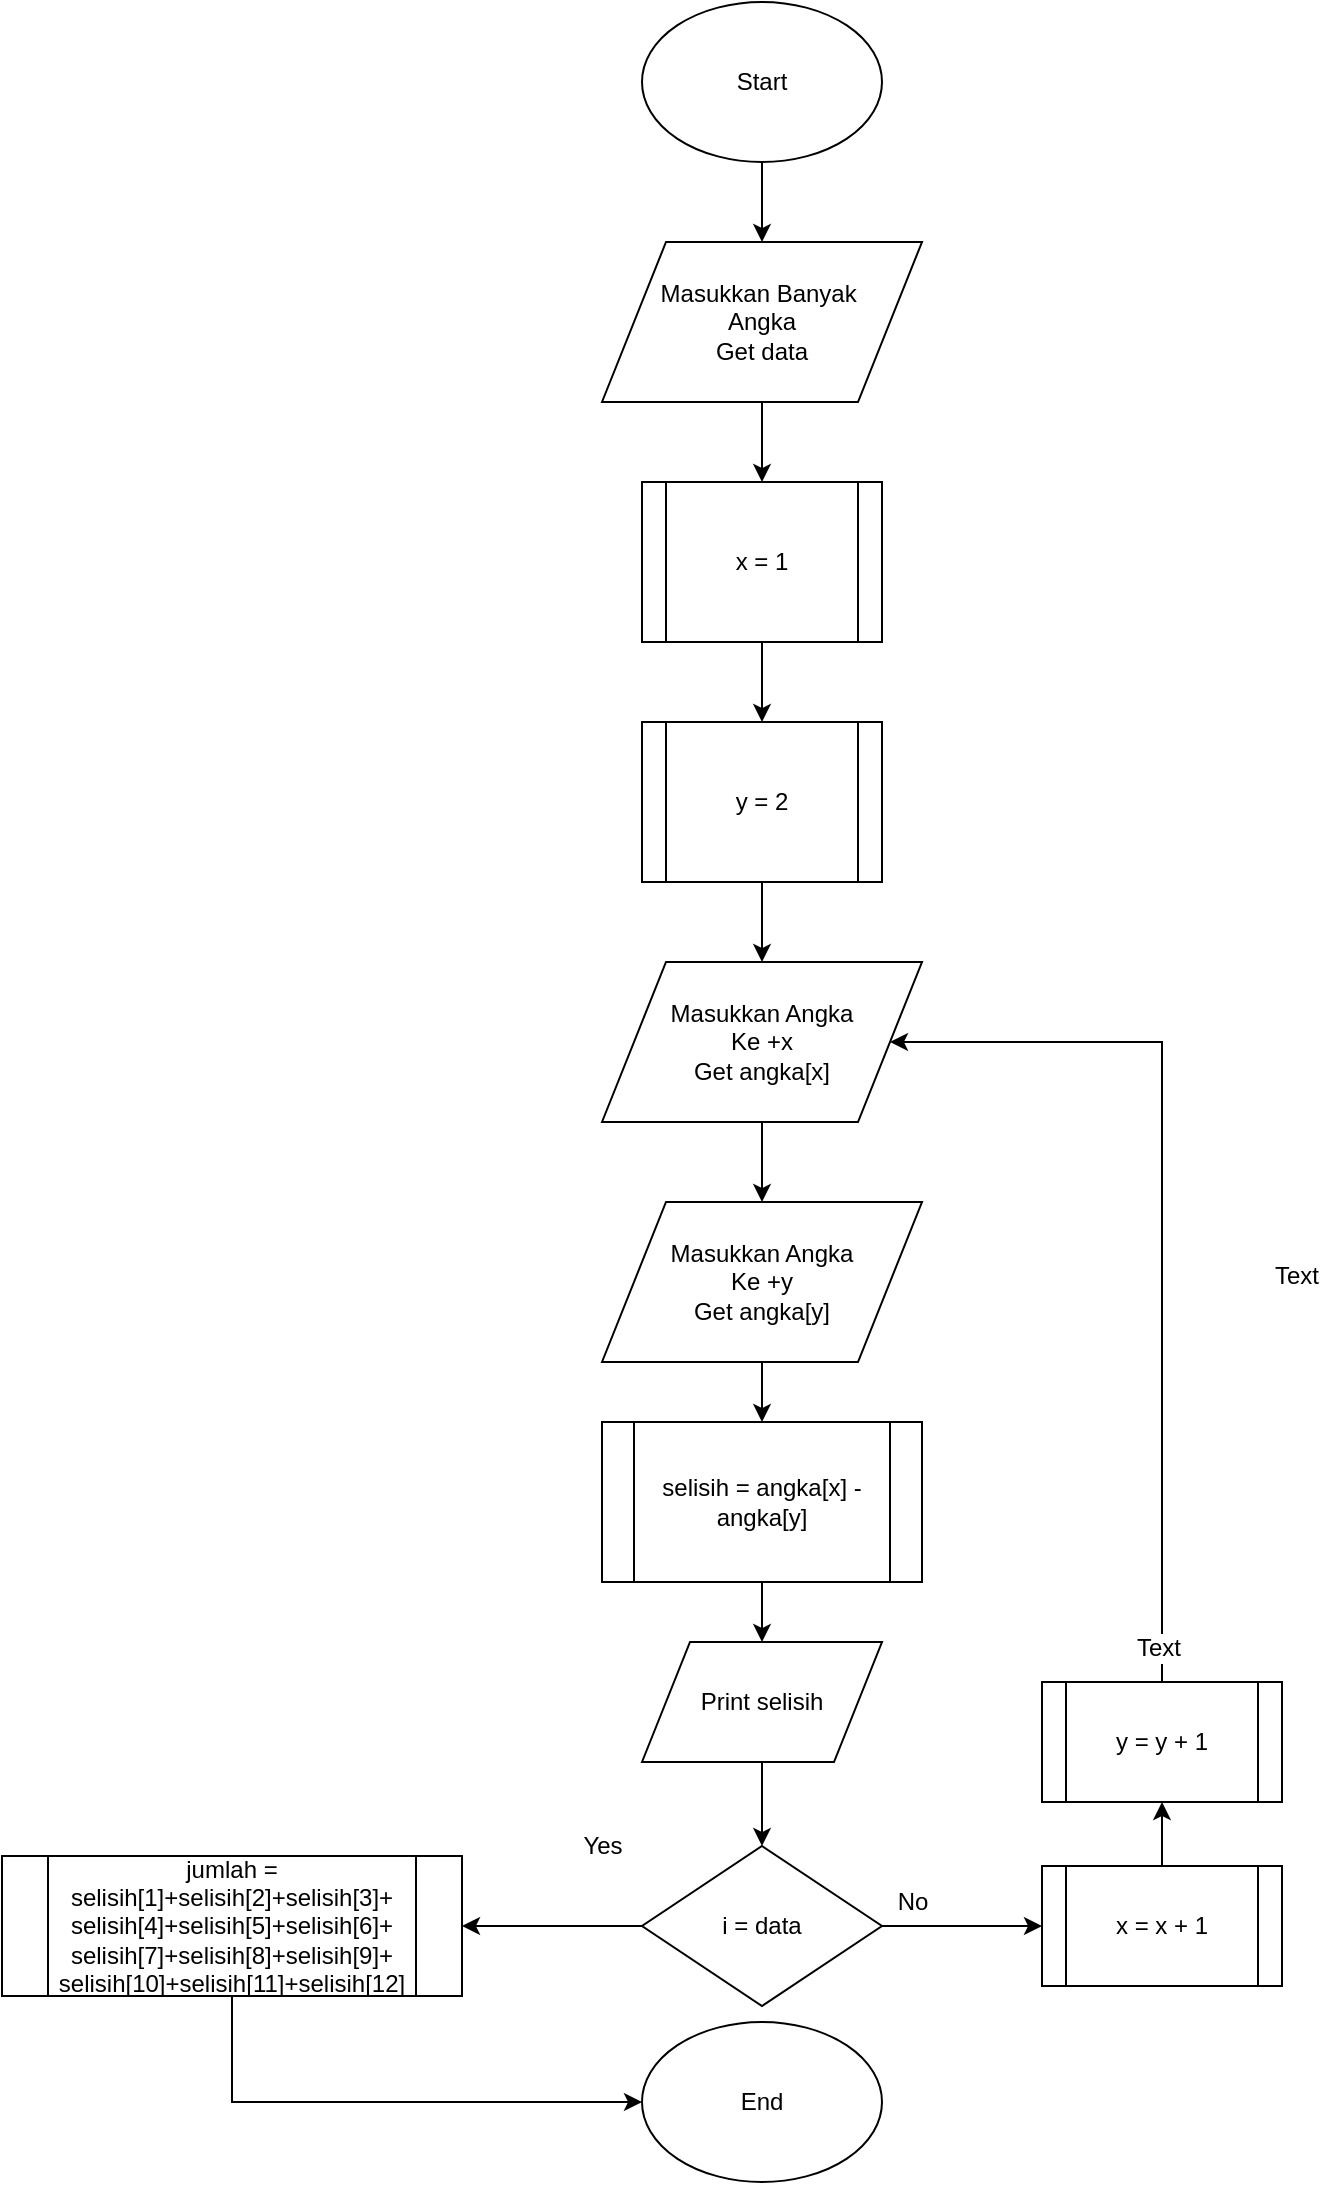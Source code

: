 <mxfile version="12.9.3" type="device"><diagram id="ORT1aUaQn1-CTC8QIgr3" name="Halaman-1"><mxGraphModel dx="852" dy="534" grid="1" gridSize="10" guides="1" tooltips="1" connect="1" arrows="1" fold="1" page="1" pageScale="1" pageWidth="850" pageHeight="1100" math="0" shadow="0"><root><mxCell id="0"/><mxCell id="1" parent="0"/><mxCell id="SxxUBWt3jQafWLAhYR8y-2" value="" style="edgeStyle=orthogonalEdgeStyle;rounded=0;orthogonalLoop=1;jettySize=auto;html=1;" edge="1" parent="1" source="SxxUBWt3jQafWLAhYR8y-3" target="SxxUBWt3jQafWLAhYR8y-5"><mxGeometry relative="1" as="geometry"/></mxCell><mxCell id="SxxUBWt3jQafWLAhYR8y-3" value="Start" style="ellipse;whiteSpace=wrap;html=1;" vertex="1" parent="1"><mxGeometry x="360" y="20" width="120" height="80" as="geometry"/></mxCell><mxCell id="SxxUBWt3jQafWLAhYR8y-4" value="" style="edgeStyle=orthogonalEdgeStyle;rounded=0;orthogonalLoop=1;jettySize=auto;html=1;" edge="1" parent="1" source="SxxUBWt3jQafWLAhYR8y-5" target="SxxUBWt3jQafWLAhYR8y-7"><mxGeometry relative="1" as="geometry"/></mxCell><mxCell id="SxxUBWt3jQafWLAhYR8y-5" value="Masukkan Banyak&amp;nbsp;&lt;br&gt;Angka&lt;br&gt;Get data" style="shape=parallelogram;perimeter=parallelogramPerimeter;whiteSpace=wrap;html=1;" vertex="1" parent="1"><mxGeometry x="340" y="140" width="160" height="80" as="geometry"/></mxCell><mxCell id="SxxUBWt3jQafWLAhYR8y-6" value="" style="edgeStyle=orthogonalEdgeStyle;rounded=0;orthogonalLoop=1;jettySize=auto;html=1;" edge="1" parent="1" source="SxxUBWt3jQafWLAhYR8y-7" target="SxxUBWt3jQafWLAhYR8y-9"><mxGeometry relative="1" as="geometry"/></mxCell><mxCell id="SxxUBWt3jQafWLAhYR8y-7" value="x = 1" style="shape=process;whiteSpace=wrap;html=1;backgroundOutline=1;" vertex="1" parent="1"><mxGeometry x="360" y="260" width="120" height="80" as="geometry"/></mxCell><mxCell id="SxxUBWt3jQafWLAhYR8y-8" value="" style="edgeStyle=orthogonalEdgeStyle;rounded=0;orthogonalLoop=1;jettySize=auto;html=1;" edge="1" parent="1" source="SxxUBWt3jQafWLAhYR8y-9" target="SxxUBWt3jQafWLAhYR8y-11"><mxGeometry relative="1" as="geometry"/></mxCell><mxCell id="SxxUBWt3jQafWLAhYR8y-9" value="y = 2" style="shape=process;whiteSpace=wrap;html=1;backgroundOutline=1;" vertex="1" parent="1"><mxGeometry x="360" y="380" width="120" height="80" as="geometry"/></mxCell><mxCell id="SxxUBWt3jQafWLAhYR8y-10" value="" style="edgeStyle=orthogonalEdgeStyle;rounded=0;orthogonalLoop=1;jettySize=auto;html=1;" edge="1" parent="1" source="SxxUBWt3jQafWLAhYR8y-11" target="SxxUBWt3jQafWLAhYR8y-13"><mxGeometry relative="1" as="geometry"/></mxCell><mxCell id="SxxUBWt3jQafWLAhYR8y-11" value="Masukkan Angka&lt;br&gt;Ke +x&lt;br&gt;Get angka[x]" style="shape=parallelogram;perimeter=parallelogramPerimeter;whiteSpace=wrap;html=1;" vertex="1" parent="1"><mxGeometry x="340" y="500" width="160" height="80" as="geometry"/></mxCell><mxCell id="SxxUBWt3jQafWLAhYR8y-12" value="" style="edgeStyle=orthogonalEdgeStyle;rounded=0;orthogonalLoop=1;jettySize=auto;html=1;" edge="1" parent="1" source="SxxUBWt3jQafWLAhYR8y-13" target="SxxUBWt3jQafWLAhYR8y-15"><mxGeometry relative="1" as="geometry"/></mxCell><mxCell id="SxxUBWt3jQafWLAhYR8y-13" value="Masukkan Angka&lt;br&gt;Ke +y&lt;br&gt;Get angka[y]" style="shape=parallelogram;perimeter=parallelogramPerimeter;whiteSpace=wrap;html=1;" vertex="1" parent="1"><mxGeometry x="340" y="620" width="160" height="80" as="geometry"/></mxCell><mxCell id="SxxUBWt3jQafWLAhYR8y-39" value="" style="edgeStyle=orthogonalEdgeStyle;rounded=0;orthogonalLoop=1;jettySize=auto;html=1;" edge="1" parent="1" source="SxxUBWt3jQafWLAhYR8y-15" target="SxxUBWt3jQafWLAhYR8y-34"><mxGeometry relative="1" as="geometry"/></mxCell><mxCell id="SxxUBWt3jQafWLAhYR8y-15" value="selisih = angka[x] - angka[y]" style="shape=process;whiteSpace=wrap;html=1;backgroundOutline=1;" vertex="1" parent="1"><mxGeometry x="340" y="730" width="160" height="80" as="geometry"/></mxCell><mxCell id="SxxUBWt3jQafWLAhYR8y-23" value="" style="edgeStyle=orthogonalEdgeStyle;rounded=0;orthogonalLoop=1;jettySize=auto;html=1;" edge="1" parent="1" source="SxxUBWt3jQafWLAhYR8y-24" target="SxxUBWt3jQafWLAhYR8y-29"><mxGeometry relative="1" as="geometry"/></mxCell><mxCell id="SxxUBWt3jQafWLAhYR8y-45" style="edgeStyle=orthogonalEdgeStyle;rounded=0;orthogonalLoop=1;jettySize=auto;html=1;" edge="1" parent="1" source="SxxUBWt3jQafWLAhYR8y-24" target="SxxUBWt3jQafWLAhYR8y-41"><mxGeometry relative="1" as="geometry"/></mxCell><mxCell id="SxxUBWt3jQafWLAhYR8y-24" value="i = data" style="rhombus;whiteSpace=wrap;html=1;" vertex="1" parent="1"><mxGeometry x="360" y="942" width="120" height="80" as="geometry"/></mxCell><mxCell id="SxxUBWt3jQafWLAhYR8y-26" value="End" style="ellipse;whiteSpace=wrap;html=1;" vertex="1" parent="1"><mxGeometry x="360" y="1030" width="120" height="80" as="geometry"/></mxCell><mxCell id="SxxUBWt3jQafWLAhYR8y-27" value="Yes" style="text;html=1;align=center;verticalAlign=middle;resizable=0;points=[];autosize=1;" vertex="1" parent="1"><mxGeometry x="320" y="932" width="40" height="20" as="geometry"/></mxCell><mxCell id="SxxUBWt3jQafWLAhYR8y-28" value="" style="edgeStyle=orthogonalEdgeStyle;rounded=0;orthogonalLoop=1;jettySize=auto;html=1;" edge="1" parent="1" source="SxxUBWt3jQafWLAhYR8y-29" target="SxxUBWt3jQafWLAhYR8y-31"><mxGeometry relative="1" as="geometry"/></mxCell><mxCell id="SxxUBWt3jQafWLAhYR8y-29" value="x = x + 1" style="shape=process;whiteSpace=wrap;html=1;backgroundOutline=1;" vertex="1" parent="1"><mxGeometry x="560" y="952" width="120" height="60" as="geometry"/></mxCell><mxCell id="SxxUBWt3jQafWLAhYR8y-30" style="edgeStyle=orthogonalEdgeStyle;rounded=0;orthogonalLoop=1;jettySize=auto;html=1;entryX=1;entryY=0.5;entryDx=0;entryDy=0;" edge="1" parent="1" source="SxxUBWt3jQafWLAhYR8y-31" target="SxxUBWt3jQafWLAhYR8y-11"><mxGeometry relative="1" as="geometry"><Array as="points"><mxPoint x="620" y="540"/></Array></mxGeometry></mxCell><mxCell id="SxxUBWt3jQafWLAhYR8y-48" value="Text" style="text;html=1;align=center;verticalAlign=middle;resizable=0;points=[];labelBackgroundColor=#ffffff;" vertex="1" connectable="0" parent="SxxUBWt3jQafWLAhYR8y-30"><mxGeometry x="-0.925" y="2" relative="1" as="geometry"><mxPoint as="offset"/></mxGeometry></mxCell><mxCell id="SxxUBWt3jQafWLAhYR8y-31" value="y = y + 1" style="shape=process;whiteSpace=wrap;html=1;backgroundOutline=1;" vertex="1" parent="1"><mxGeometry x="560" y="860" width="120" height="60" as="geometry"/></mxCell><mxCell id="SxxUBWt3jQafWLAhYR8y-32" value="No" style="text;html=1;align=center;verticalAlign=middle;resizable=0;points=[];autosize=1;" vertex="1" parent="1"><mxGeometry x="480" y="960" width="30" height="20" as="geometry"/></mxCell><mxCell id="SxxUBWt3jQafWLAhYR8y-40" style="edgeStyle=orthogonalEdgeStyle;rounded=0;orthogonalLoop=1;jettySize=auto;html=1;" edge="1" parent="1" source="SxxUBWt3jQafWLAhYR8y-34" target="SxxUBWt3jQafWLAhYR8y-24"><mxGeometry relative="1" as="geometry"/></mxCell><mxCell id="SxxUBWt3jQafWLAhYR8y-34" value="Print selisih" style="shape=parallelogram;perimeter=parallelogramPerimeter;whiteSpace=wrap;html=1;" vertex="1" parent="1"><mxGeometry x="360" y="840" width="120" height="60" as="geometry"/></mxCell><mxCell id="SxxUBWt3jQafWLAhYR8y-46" style="edgeStyle=orthogonalEdgeStyle;rounded=0;orthogonalLoop=1;jettySize=auto;html=1;entryX=0;entryY=0.5;entryDx=0;entryDy=0;" edge="1" parent="1" source="SxxUBWt3jQafWLAhYR8y-41" target="SxxUBWt3jQafWLAhYR8y-26"><mxGeometry relative="1" as="geometry"><Array as="points"><mxPoint x="155" y="1070"/></Array></mxGeometry></mxCell><mxCell id="SxxUBWt3jQafWLAhYR8y-41" value="jumlah = selisih[1]+selisih[2]+selisih[3]+&lt;br&gt;selisih[4]+selisih[5]+selisih[6]+&lt;br&gt;selisih[7]+selisih[8]+selisih[9]+&lt;br&gt;selisih[10]+selisih[11]+selisih[12]" style="shape=process;whiteSpace=wrap;html=1;backgroundOutline=1;" vertex="1" parent="1"><mxGeometry x="40" y="947" width="230" height="70" as="geometry"/></mxCell><mxCell id="SxxUBWt3jQafWLAhYR8y-47" value="Text" style="text;html=1;align=center;verticalAlign=middle;resizable=0;points=[];autosize=1;" vertex="1" parent="1"><mxGeometry x="667" y="647" width="40" height="20" as="geometry"/></mxCell></root></mxGraphModel></diagram></mxfile>